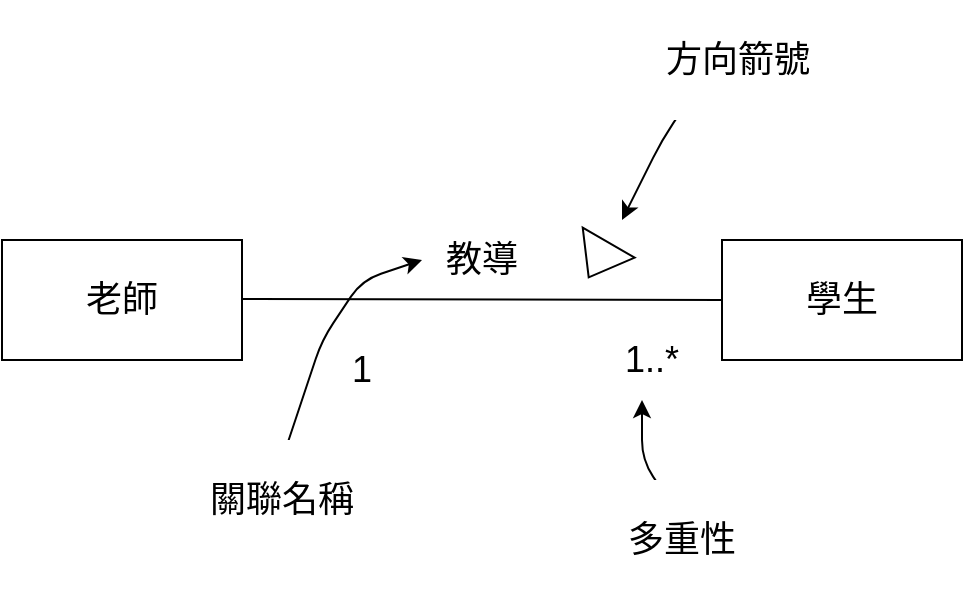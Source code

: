 <mxfile>
    <diagram id="FCOuJtX2JDTw7GBKk_5Y" name="第1頁">
        <mxGraphModel dx="1130" dy="787" grid="1" gridSize="10" guides="1" tooltips="1" connect="1" arrows="1" fold="1" page="1" pageScale="1" pageWidth="827" pageHeight="1169" math="0" shadow="0">
            <root>
                <mxCell id="0"/>
                <mxCell id="1" parent="0"/>
                <mxCell id="2" value="&lt;font style=&quot;font-size: 18px;&quot;&gt;老師&lt;/font&gt;" style="rounded=0;whiteSpace=wrap;html=1;" vertex="1" parent="1">
                    <mxGeometry x="160" y="310" width="120" height="60" as="geometry"/>
                </mxCell>
                <mxCell id="3" value="&lt;font style=&quot;font-size: 18px;&quot;&gt;學生&lt;/font&gt;" style="rounded=0;whiteSpace=wrap;html=1;" vertex="1" parent="1">
                    <mxGeometry x="520" y="310" width="120" height="60" as="geometry"/>
                </mxCell>
                <mxCell id="4" value="" style="endArrow=none;html=1;entryX=0;entryY=0.5;entryDx=0;entryDy=0;" edge="1" parent="1" target="3">
                    <mxGeometry width="50" height="50" relative="1" as="geometry">
                        <mxPoint x="280" y="339.5" as="sourcePoint"/>
                        <mxPoint x="340" y="339.5" as="targetPoint"/>
                    </mxGeometry>
                </mxCell>
                <mxCell id="5" value="教導" style="rounded=0;whiteSpace=wrap;html=1;fontSize=18;fillColor=none;strokeColor=none;" vertex="1" parent="1">
                    <mxGeometry x="340" y="290" width="120" height="60" as="geometry"/>
                </mxCell>
                <mxCell id="7" value="" style="endArrow=classic;html=1;fontSize=18;" edge="1" parent="1">
                    <mxGeometry width="50" height="50" relative="1" as="geometry">
                        <mxPoint x="300" y="420" as="sourcePoint"/>
                        <mxPoint x="370" y="320" as="targetPoint"/>
                        <Array as="points">
                            <mxPoint x="310" y="390"/>
                            <mxPoint x="320" y="360"/>
                            <mxPoint x="340" y="330"/>
                        </Array>
                    </mxGeometry>
                </mxCell>
                <mxCell id="8" value="" style="endArrow=classic;html=1;fontSize=18;" edge="1" parent="1">
                    <mxGeometry width="50" height="50" relative="1" as="geometry">
                        <mxPoint x="500" y="450" as="sourcePoint"/>
                        <mxPoint x="480" y="390" as="targetPoint"/>
                        <Array as="points">
                            <mxPoint x="480" y="420"/>
                        </Array>
                    </mxGeometry>
                </mxCell>
                <mxCell id="9" value="1" style="rounded=0;whiteSpace=wrap;html=1;fontSize=18;fillColor=none;strokeColor=none;" vertex="1" parent="1">
                    <mxGeometry x="310" y="360" width="60" height="30" as="geometry"/>
                </mxCell>
                <mxCell id="10" value="&lt;font style=&quot;font-size: 18px;&quot;&gt;關聯名稱&lt;/font&gt;" style="rounded=0;whiteSpace=wrap;html=1;strokeColor=none;" vertex="1" parent="1">
                    <mxGeometry x="240" y="410" width="120" height="60" as="geometry"/>
                </mxCell>
                <mxCell id="11" value="&lt;font style=&quot;font-size: 18px;&quot;&gt;多重性&lt;/font&gt;" style="rounded=0;whiteSpace=wrap;html=1;strokeColor=none;" vertex="1" parent="1">
                    <mxGeometry x="440" y="430" width="120" height="60" as="geometry"/>
                </mxCell>
                <mxCell id="12" value="&lt;font style=&quot;font-size: 18px;&quot;&gt;1..*&lt;br&gt;&lt;/font&gt;" style="rounded=0;whiteSpace=wrap;html=1;strokeColor=none;" vertex="1" parent="1">
                    <mxGeometry x="460" y="360" width="50" height="20" as="geometry"/>
                </mxCell>
                <mxCell id="13" value="" style="triangle;whiteSpace=wrap;html=1;fontSize=18;rotation=120;" vertex="1" parent="1">
                    <mxGeometry x="448.35" y="305" width="20" height="30" as="geometry"/>
                </mxCell>
                <mxCell id="14" value="" style="endArrow=classic;html=1;fontSize=18;" edge="1" parent="1">
                    <mxGeometry width="50" height="50" relative="1" as="geometry">
                        <mxPoint x="510" y="230" as="sourcePoint"/>
                        <mxPoint x="470" y="300" as="targetPoint"/>
                        <Array as="points">
                            <mxPoint x="490" y="260"/>
                        </Array>
                    </mxGeometry>
                </mxCell>
                <mxCell id="15" value="&lt;font style=&quot;font-size: 18px;&quot;&gt;方向箭號&lt;br&gt;&lt;/font&gt;" style="rounded=0;whiteSpace=wrap;html=1;strokeColor=none;" vertex="1" parent="1">
                    <mxGeometry x="468.35" y="190" width="120" height="60" as="geometry"/>
                </mxCell>
            </root>
        </mxGraphModel>
    </diagram>
</mxfile>